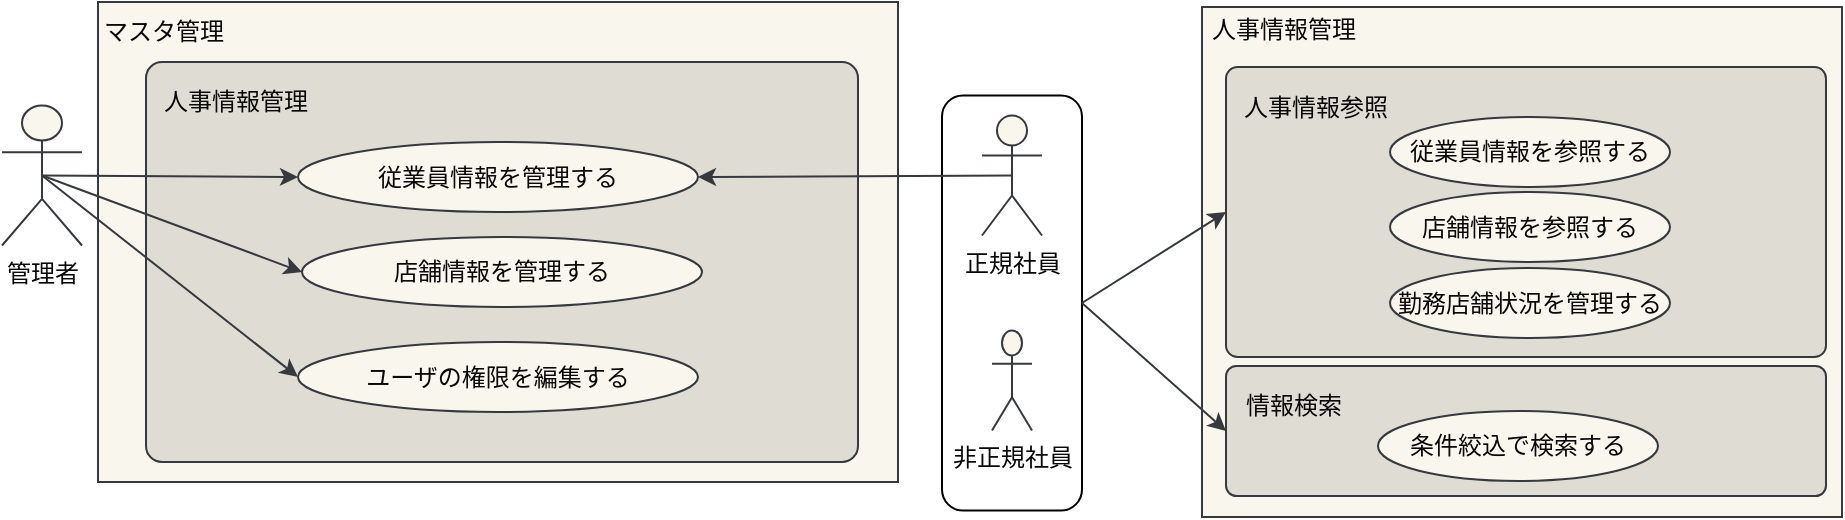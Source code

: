 <mxfile version="15.5.9" type="embed" pages="3">
    <diagram id="CvgPCsXY9eOnfGZYOeE3" name="人事管理_ユースケース図">
        <mxGraphModel dx="821" dy="567" grid="1" gridSize="10" guides="1" tooltips="1" connect="1" arrows="1" fold="1" page="1" pageScale="1" pageWidth="827" pageHeight="1169" math="0" shadow="0">
            <root>
                <mxCell id="RNgX-jbUkB-9QtbaT86_-0"/>
                <mxCell id="RNgX-jbUkB-9QtbaT86_-1" parent="RNgX-jbUkB-9QtbaT86_-0"/>
                <mxCell id="a52AzNElscUmO8eeWN40-0" value="" style="rounded=1;whiteSpace=wrap;html=1;" parent="RNgX-jbUkB-9QtbaT86_-1" vertex="1">
                    <mxGeometry x="690" y="366.75" width="70" height="207.5" as="geometry"/>
                </mxCell>
                <mxCell id="bhvNu0Lqs81DkffSNlAM-0" value="" style="rounded=0;whiteSpace=wrap;html=1;strokeColor=#36393d;fillColor=#f9f7ed;fontColor=#080808;" parent="RNgX-jbUkB-9QtbaT86_-1" vertex="1">
                    <mxGeometry x="268" y="320" width="400" height="240" as="geometry"/>
                </mxCell>
                <mxCell id="bhvNu0Lqs81DkffSNlAM-1" value="正規社員" style="shape=umlActor;verticalLabelPosition=bottom;verticalAlign=top;html=1;outlineConnect=0;strokeColor=#36393d;fillColor=#f9f7ed;fontColor=#080808;" parent="RNgX-jbUkB-9QtbaT86_-1" vertex="1">
                    <mxGeometry x="710" y="376.75" width="30" height="60" as="geometry"/>
                </mxCell>
                <mxCell id="bhvNu0Lqs81DkffSNlAM-2" value="" style="rounded=0;whiteSpace=wrap;html=1;strokeColor=#36393d;fillColor=#f9f7ed;fontColor=#080808;" parent="RNgX-jbUkB-9QtbaT86_-1" vertex="1">
                    <mxGeometry x="820" y="322.5" width="320" height="255" as="geometry"/>
                </mxCell>
                <mxCell id="bhvNu0Lqs81DkffSNlAM-3" value="" style="rounded=1;whiteSpace=wrap;html=1;arcSize=4;strokeColor=#36393d;fillColor=#DEDCD3;fontColor=#080808;" parent="RNgX-jbUkB-9QtbaT86_-1" vertex="1">
                    <mxGeometry x="832" y="352.5" width="300" height="145" as="geometry"/>
                </mxCell>
                <mxCell id="bhvNu0Lqs81DkffSNlAM-4" value="管理者" style="shape=umlActor;verticalLabelPosition=bottom;verticalAlign=top;html=1;outlineConnect=0;strokeColor=#36393d;fillColor=#f9f7ed;fontColor=#080808;" parent="RNgX-jbUkB-9QtbaT86_-1" vertex="1">
                    <mxGeometry x="220" y="371.75" width="40" height="70" as="geometry"/>
                </mxCell>
                <mxCell id="bhvNu0Lqs81DkffSNlAM-5" value="従業員情報を参照する" style="ellipse;whiteSpace=wrap;html=1;strokeColor=#36393d;fillColor=#f9f7ed;fontColor=#080808;" parent="RNgX-jbUkB-9QtbaT86_-1" vertex="1">
                    <mxGeometry x="914" y="377.5" width="140" height="35" as="geometry"/>
                </mxCell>
                <mxCell id="bhvNu0Lqs81DkffSNlAM-6" value="非正規社員" style="shape=umlActor;verticalLabelPosition=bottom;verticalAlign=top;html=1;outlineConnect=0;strokeColor=#36393d;fillColor=#f9f7ed;fontColor=#080808;" parent="RNgX-jbUkB-9QtbaT86_-1" vertex="1">
                    <mxGeometry x="715" y="484.25" width="20" height="50" as="geometry"/>
                </mxCell>
                <mxCell id="bhvNu0Lqs81DkffSNlAM-7" value="店舗情報を参照する" style="ellipse;whiteSpace=wrap;html=1;strokeColor=#36393d;fillColor=#f9f7ed;fontColor=#080808;" parent="RNgX-jbUkB-9QtbaT86_-1" vertex="1">
                    <mxGeometry x="914" y="415" width="140" height="35" as="geometry"/>
                </mxCell>
                <mxCell id="bhvNu0Lqs81DkffSNlAM-8" value="" style="rounded=1;whiteSpace=wrap;html=1;arcSize=4;strokeColor=#36393d;fillColor=#DEDCD3;fontColor=#080808;" parent="RNgX-jbUkB-9QtbaT86_-1" vertex="1">
                    <mxGeometry x="292" y="350" width="356" height="200" as="geometry"/>
                </mxCell>
                <mxCell id="bhvNu0Lqs81DkffSNlAM-9" value="人事情報管理" style="text;html=1;strokeColor=none;fillColor=none;align=center;verticalAlign=middle;whiteSpace=wrap;rounded=0;fontColor=#080808;" parent="RNgX-jbUkB-9QtbaT86_-1" vertex="1">
                    <mxGeometry x="821" y="323.5" width="80" height="20" as="geometry"/>
                </mxCell>
                <mxCell id="bhvNu0Lqs81DkffSNlAM-10" value="マスタ管理" style="text;html=1;strokeColor=none;fillColor=none;align=center;verticalAlign=middle;whiteSpace=wrap;rounded=0;fontColor=#080808;" parent="RNgX-jbUkB-9QtbaT86_-1" vertex="1">
                    <mxGeometry x="268" y="320" width="66" height="30" as="geometry"/>
                </mxCell>
                <mxCell id="bhvNu0Lqs81DkffSNlAM-11" value="人事情報参照" style="text;html=1;strokeColor=none;fillColor=none;align=center;verticalAlign=middle;whiteSpace=wrap;rounded=0;fontColor=#080808;" parent="RNgX-jbUkB-9QtbaT86_-1" vertex="1">
                    <mxGeometry x="840" y="362.5" width="74" height="20" as="geometry"/>
                </mxCell>
                <mxCell id="bhvNu0Lqs81DkffSNlAM-12" value="従業員情報を管理する" style="ellipse;whiteSpace=wrap;html=1;strokeColor=#36393d;fillColor=#f9f7ed;fontColor=#080808;" parent="RNgX-jbUkB-9QtbaT86_-1" vertex="1">
                    <mxGeometry x="368" y="390" width="200" height="35" as="geometry"/>
                </mxCell>
                <mxCell id="bhvNu0Lqs81DkffSNlAM-13" value="店舗情報を管理する" style="ellipse;whiteSpace=wrap;html=1;strokeColor=#36393d;fillColor=#f9f7ed;fontColor=#080808;" parent="RNgX-jbUkB-9QtbaT86_-1" vertex="1">
                    <mxGeometry x="370" y="437.5" width="200" height="35" as="geometry"/>
                </mxCell>
                <mxCell id="bhvNu0Lqs81DkffSNlAM-14" value="ユーザの権限を編集する" style="ellipse;whiteSpace=wrap;html=1;strokeColor=#36393d;fillColor=#f9f7ed;fontColor=#080808;" parent="RNgX-jbUkB-9QtbaT86_-1" vertex="1">
                    <mxGeometry x="368" y="490" width="200" height="35" as="geometry"/>
                </mxCell>
                <mxCell id="bhvNu0Lqs81DkffSNlAM-16" value="" style="endArrow=classic;html=1;rounded=0;exitX=1;exitY=0.5;exitDx=0;exitDy=0;entryX=0;entryY=0.5;entryDx=0;entryDy=0;strokeColor=#36393d;fillColor=#f9f7ed;fontColor=#080808;" parent="RNgX-jbUkB-9QtbaT86_-1" source="a52AzNElscUmO8eeWN40-0" target="bhvNu0Lqs81DkffSNlAM-3" edge="1">
                    <mxGeometry width="50" height="50" relative="1" as="geometry">
                        <mxPoint x="1040" y="470" as="sourcePoint"/>
                        <mxPoint x="1090" y="420" as="targetPoint"/>
                    </mxGeometry>
                </mxCell>
                <mxCell id="bhvNu0Lqs81DkffSNlAM-19" value="勤務店舗状況を管理する" style="ellipse;whiteSpace=wrap;html=1;strokeColor=#36393d;fillColor=#f9f7ed;fontColor=#080808;" parent="RNgX-jbUkB-9QtbaT86_-1" vertex="1">
                    <mxGeometry x="914" y="453" width="140" height="35" as="geometry"/>
                </mxCell>
                <mxCell id="bhvNu0Lqs81DkffSNlAM-20" value="" style="endArrow=classic;html=1;rounded=0;exitX=0.5;exitY=0.5;exitDx=0;exitDy=0;exitPerimeter=0;entryX=0;entryY=0.5;entryDx=0;entryDy=0;strokeColor=#36393d;fillColor=#f9f7ed;fontColor=#080808;" parent="RNgX-jbUkB-9QtbaT86_-1" source="bhvNu0Lqs81DkffSNlAM-4" target="bhvNu0Lqs81DkffSNlAM-12" edge="1">
                    <mxGeometry width="50" height="50" relative="1" as="geometry">
                        <mxPoint x="340" y="660" as="sourcePoint"/>
                        <mxPoint x="390" y="610" as="targetPoint"/>
                    </mxGeometry>
                </mxCell>
                <mxCell id="bhvNu0Lqs81DkffSNlAM-21" value="" style="endArrow=classic;html=1;rounded=0;exitX=0.5;exitY=0.5;exitDx=0;exitDy=0;exitPerimeter=0;entryX=0;entryY=0.5;entryDx=0;entryDy=0;strokeColor=#36393d;fillColor=#f9f7ed;fontColor=#080808;" parent="RNgX-jbUkB-9QtbaT86_-1" source="bhvNu0Lqs81DkffSNlAM-4" target="bhvNu0Lqs81DkffSNlAM-13" edge="1">
                    <mxGeometry width="50" height="50" relative="1" as="geometry">
                        <mxPoint x="100" y="540" as="sourcePoint"/>
                        <mxPoint x="150" y="490" as="targetPoint"/>
                    </mxGeometry>
                </mxCell>
                <mxCell id="bhvNu0Lqs81DkffSNlAM-22" value="" style="endArrow=classic;html=1;rounded=0;exitX=0.5;exitY=0.5;exitDx=0;exitDy=0;exitPerimeter=0;entryX=0;entryY=0.5;entryDx=0;entryDy=0;strokeColor=#36393d;fillColor=#f9f7ed;fontColor=#080808;" parent="RNgX-jbUkB-9QtbaT86_-1" source="bhvNu0Lqs81DkffSNlAM-4" target="bhvNu0Lqs81DkffSNlAM-14" edge="1">
                    <mxGeometry width="50" height="50" relative="1" as="geometry">
                        <mxPoint x="340" y="660" as="sourcePoint"/>
                        <mxPoint x="390" y="610" as="targetPoint"/>
                    </mxGeometry>
                </mxCell>
                <mxCell id="bhvNu0Lqs81DkffSNlAM-23" value="" style="rounded=1;whiteSpace=wrap;html=1;arcSize=8;strokeColor=#36393d;fillColor=#DEDCD3;fontColor=#080808;" parent="RNgX-jbUkB-9QtbaT86_-1" vertex="1">
                    <mxGeometry x="832" y="502" width="300" height="65" as="geometry"/>
                </mxCell>
                <mxCell id="bhvNu0Lqs81DkffSNlAM-24" value="情報検索" style="text;html=1;strokeColor=none;fillColor=none;align=center;verticalAlign=middle;whiteSpace=wrap;rounded=0;fontColor=#080808;" parent="RNgX-jbUkB-9QtbaT86_-1" vertex="1">
                    <mxGeometry x="838" y="512" width="56" height="20" as="geometry"/>
                </mxCell>
                <mxCell id="bhvNu0Lqs81DkffSNlAM-25" value="条件絞込で検索する" style="ellipse;whiteSpace=wrap;html=1;strokeColor=#36393d;fillColor=#f9f7ed;fontColor=#080808;" parent="RNgX-jbUkB-9QtbaT86_-1" vertex="1">
                    <mxGeometry x="908" y="524.5" width="140" height="35" as="geometry"/>
                </mxCell>
                <mxCell id="bhvNu0Lqs81DkffSNlAM-28" value="" style="endArrow=classic;html=1;rounded=0;entryX=0;entryY=0.5;entryDx=0;entryDy=0;strokeColor=#36393d;fillColor=#f9f7ed;fontColor=#080808;exitX=1;exitY=0.5;exitDx=0;exitDy=0;" parent="RNgX-jbUkB-9QtbaT86_-1" source="a52AzNElscUmO8eeWN40-0" target="bhvNu0Lqs81DkffSNlAM-23" edge="1">
                    <mxGeometry width="50" height="50" relative="1" as="geometry">
                        <mxPoint x="890" y="530" as="sourcePoint"/>
                        <mxPoint x="1090" y="410" as="targetPoint"/>
                    </mxGeometry>
                </mxCell>
                <mxCell id="bhvNu0Lqs81DkffSNlAM-29" value="" style="endArrow=classic;html=1;rounded=0;exitX=0.5;exitY=0.5;exitDx=0;exitDy=0;exitPerimeter=0;entryX=1;entryY=0.5;entryDx=0;entryDy=0;strokeColor=#36393d;fillColor=#f9f7ed;fontColor=#080808;" parent="RNgX-jbUkB-9QtbaT86_-1" source="bhvNu0Lqs81DkffSNlAM-1" target="bhvNu0Lqs81DkffSNlAM-12" edge="1">
                    <mxGeometry width="50" height="50" relative="1" as="geometry">
                        <mxPoint x="340" y="650" as="sourcePoint"/>
                        <mxPoint x="370" y="440" as="targetPoint"/>
                    </mxGeometry>
                </mxCell>
                <mxCell id="bhvNu0Lqs81DkffSNlAM-31" value="人事情報管理" style="text;html=1;strokeColor=none;fillColor=none;align=center;verticalAlign=middle;whiteSpace=wrap;rounded=0;fontColor=#080808;" parent="RNgX-jbUkB-9QtbaT86_-1" vertex="1">
                    <mxGeometry x="297" y="360" width="80" height="20" as="geometry"/>
                </mxCell>
            </root>
        </mxGraphModel>
    </diagram>
    <diagram id="1RIJjTR2KE_wcN-HXxek" name="在庫管理_ユースケース図">
        <mxGraphModel dx="1173" dy="810" grid="1" gridSize="10" guides="1" tooltips="1" connect="1" arrows="1" fold="1" page="1" pageScale="1" pageWidth="827" pageHeight="1169" math="0" shadow="0">
            <root>
                <mxCell id="0"/>
                <mxCell id="mOK6NjzvD6mZe8noQFNt-67" value="Untitled Layer" style="" parent="0"/>
                <mxCell id="mOK6NjzvD6mZe8noQFNt-68" value="" style="rounded=0;whiteSpace=wrap;html=1;strokeColor=#36393d;fillColor=#f9f7ed;fontColor=#080808;" parent="mOK6NjzvD6mZe8noQFNt-67" vertex="1">
                    <mxGeometry x="901" y="150" width="400" height="410" as="geometry"/>
                </mxCell>
                <mxCell id="mOK6NjzvD6mZe8noQFNt-69" value="" style="rounded=1;whiteSpace=wrap;html=1;arcSize=4;strokeColor=#36393d;fillColor=#DEDCD3;fontColor=#080808;" parent="mOK6NjzvD6mZe8noQFNt-67" vertex="1">
                    <mxGeometry x="922" y="179" width="356" height="87" as="geometry"/>
                </mxCell>
                <mxCell id="mOK6NjzvD6mZe8noQFNt-71" value="" style="rounded=1;whiteSpace=wrap;html=1;arcSize=4;strokeColor=#36393d;fillColor=#DEDCD3;fontColor=#080808;" parent="mOK6NjzvD6mZe8noQFNt-67" vertex="1">
                    <mxGeometry x="922" y="269" width="356" height="81" as="geometry"/>
                </mxCell>
                <mxCell id="mOK6NjzvD6mZe8noQFNt-72" value="検索機能" style="text;html=1;strokeColor=none;fillColor=none;align=center;verticalAlign=middle;whiteSpace=wrap;rounded=0;fontColor=#080808;" parent="mOK6NjzvD6mZe8noQFNt-67" vertex="1">
                    <mxGeometry x="917" y="269" width="360" height="20" as="geometry"/>
                </mxCell>
                <mxCell id="mOK6NjzvD6mZe8noQFNt-73" value="" style="rounded=1;whiteSpace=wrap;html=1;arcSize=8;strokeColor=#36393d;fillColor=#DEDCD3;fontColor=#080808;" parent="mOK6NjzvD6mZe8noQFNt-67" vertex="1">
                    <mxGeometry x="923" y="356" width="356" height="55" as="geometry"/>
                </mxCell>
                <mxCell id="mOK6NjzvD6mZe8noQFNt-75" value="" style="rounded=1;whiteSpace=wrap;html=1;arcSize=4;strokeColor=#36393d;fillColor=#DEDCD3;fontColor=#080808;" parent="mOK6NjzvD6mZe8noQFNt-67" vertex="1">
                    <mxGeometry x="923" y="414" width="356" height="50" as="geometry"/>
                </mxCell>
                <mxCell id="mOK6NjzvD6mZe8noQFNt-77" value="" style="rounded=1;whiteSpace=wrap;html=1;arcSize=4;strokeColor=#36393d;fillColor=#DEDCD3;fontColor=#080808;" parent="mOK6NjzvD6mZe8noQFNt-67" vertex="1">
                    <mxGeometry x="924" y="467" width="356" height="80" as="geometry"/>
                </mxCell>
                <mxCell id="1" style="" parent="0"/>
                <mxCell id="VGDOHHYCb-uCLaKSD1Ca-94" value="" style="rounded=1;whiteSpace=wrap;html=1;" parent="1" vertex="1">
                    <mxGeometry x="800" y="340" width="60" height="210" as="geometry"/>
                </mxCell>
                <mxCell id="2" value="" style="rounded=0;whiteSpace=wrap;html=1;strokeColor=#36393d;fillColor=#f9f7ed;fontColor=#080808;" parent="1" vertex="1">
                    <mxGeometry x="378" y="270" width="400" height="291" as="geometry"/>
                </mxCell>
                <mxCell id="6" value="管理者" style="shape=umlActor;verticalLabelPosition=bottom;verticalAlign=top;html=1;outlineConnect=0;strokeColor=#36393d;fillColor=#f9f7ed;fontColor=#080808;" parent="1" vertex="1">
                    <mxGeometry x="280" y="373.5" width="40" height="70" as="geometry"/>
                </mxCell>
                <mxCell id="7" value="移動指示を入力する" style="ellipse;whiteSpace=wrap;html=1;strokeColor=#36393d;fillColor=#f9f7ed;fontColor=#080808;" parent="1" vertex="1">
                    <mxGeometry x="927" y="199" width="170" height="27" as="geometry"/>
                </mxCell>
                <mxCell id="9" value="" style="rounded=1;whiteSpace=wrap;html=1;arcSize=4;strokeColor=#36393d;fillColor=#DEDCD3;fontColor=#080808;" parent="1" vertex="1">
                    <mxGeometry x="400" y="300" width="356" height="251" as="geometry"/>
                </mxCell>
                <mxCell id="10" value="在庫管理" style="text;html=1;strokeColor=none;fillColor=none;align=center;verticalAlign=middle;whiteSpace=wrap;rounded=0;fontColor=#080808;" parent="1" vertex="1">
                    <mxGeometry x="900" y="156" width="80" height="20" as="geometry"/>
                </mxCell>
                <mxCell id="11" value="マスタ管理" style="text;html=1;strokeColor=none;fillColor=none;align=center;verticalAlign=middle;whiteSpace=wrap;rounded=0;fontColor=#080808;" parent="1" vertex="1">
                    <mxGeometry x="380" y="270" width="80" height="30" as="geometry"/>
                </mxCell>
                <mxCell id="12" value="在庫管理" style="text;html=1;strokeColor=none;fillColor=none;align=center;verticalAlign=middle;whiteSpace=wrap;rounded=0;fontColor=#080808;" parent="1" vertex="1">
                    <mxGeometry x="916" y="179" width="360" height="20" as="geometry"/>
                </mxCell>
                <mxCell id="14" value="商品情報を管理する" style="ellipse;whiteSpace=wrap;html=1;strokeColor=#36393d;fillColor=#f9f7ed;fontColor=#080808;" parent="1" vertex="1">
                    <mxGeometry x="478" y="330" width="200" height="35" as="geometry"/>
                </mxCell>
                <mxCell id="21" value="" style="endArrow=classic;html=1;rounded=0;exitX=0.5;exitY=0.5;exitDx=0;exitDy=0;exitPerimeter=0;entryX=0;entryY=0.5;entryDx=0;entryDy=0;strokeColor=#36393d;fillColor=#f9f7ed;fontColor=#080808;" parent="1" source="6" target="14" edge="1">
                    <mxGeometry width="50" height="50" relative="1" as="geometry">
                        <mxPoint x="210" y="541" as="sourcePoint"/>
                        <mxPoint x="260" y="491" as="targetPoint"/>
                    </mxGeometry>
                </mxCell>
                <mxCell id="28" value="" style="endArrow=classic;html=1;rounded=0;strokeColor=#36393d;fillColor=#f9f7ed;fontColor=#080808;entryX=1;entryY=0.5;entryDx=0;entryDy=0;exitX=0.5;exitY=0.5;exitDx=0;exitDy=0;exitPerimeter=0;" parent="1" source="VGDOHHYCb-uCLaKSD1Ca-96" target="32" edge="1">
                    <mxGeometry width="50" height="50" relative="1" as="geometry">
                        <mxPoint x="800" y="434.5" as="sourcePoint"/>
                        <mxPoint x="380" y="437" as="targetPoint"/>
                    </mxGeometry>
                </mxCell>
                <mxCell id="30" value="在庫管理" style="text;html=1;strokeColor=none;fillColor=none;align=center;verticalAlign=middle;whiteSpace=wrap;rounded=0;fontColor=#080808;" parent="1" vertex="1">
                    <mxGeometry x="402" y="310" width="348" height="20" as="geometry"/>
                </mxCell>
                <mxCell id="31" value="倉庫情報を管理する" style="ellipse;whiteSpace=wrap;html=1;strokeColor=#36393d;fillColor=#f9f7ed;fontColor=#080808;" parent="1" vertex="1">
                    <mxGeometry x="478" y="381" width="200" height="35" as="geometry"/>
                </mxCell>
                <mxCell id="32" value="ベンチマークマスタを管理する" style="ellipse;whiteSpace=wrap;html=1;strokeColor=#36393d;fillColor=#f9f7ed;fontColor=#080808;" parent="1" vertex="1">
                    <mxGeometry x="484" y="421" width="200" height="35" as="geometry"/>
                </mxCell>
                <mxCell id="33" value="売上情報を管理する" style="ellipse;whiteSpace=wrap;html=1;strokeColor=#36393d;fillColor=#f9f7ed;fontColor=#080808;" parent="1" vertex="1">
                    <mxGeometry x="481" y="461" width="200" height="35" as="geometry"/>
                </mxCell>
                <mxCell id="34" value="販売履歴を管理する" style="ellipse;whiteSpace=wrap;html=1;strokeColor=#36393d;fillColor=#f9f7ed;fontColor=#080808;" parent="1" vertex="1">
                    <mxGeometry x="481" y="501" width="200" height="35" as="geometry"/>
                </mxCell>
                <mxCell id="35" value="倉庫別在庫を管理する" style="ellipse;whiteSpace=wrap;html=1;strokeColor=#36393d;fillColor=#f9f7ed;fontColor=#080808;" parent="1" vertex="1">
                    <mxGeometry x="1101" y="199" width="170" height="27" as="geometry"/>
                </mxCell>
                <mxCell id="36" value="商品情報を管理する" style="ellipse;whiteSpace=wrap;html=1;strokeColor=#36393d;fillColor=#f9f7ed;fontColor=#080808;" parent="1" vertex="1">
                    <mxGeometry x="927" y="230" width="170" height="27" as="geometry"/>
                </mxCell>
                <mxCell id="37" value="セット商品を管理する" style="ellipse;whiteSpace=wrap;html=1;strokeColor=#36393d;fillColor=#f9f7ed;fontColor=#080808;" parent="1" vertex="1">
                    <mxGeometry x="1101" y="230" width="170" height="27" as="geometry"/>
                </mxCell>
                <mxCell id="40" value="商品情報を検索する" style="ellipse;whiteSpace=wrap;html=1;strokeColor=#36393d;fillColor=#f9f7ed;fontColor=#080808;" parent="1" vertex="1">
                    <mxGeometry x="927" y="286" width="170" height="27" as="geometry"/>
                </mxCell>
                <mxCell id="42" value="ボトルネック情報を検索する" style="ellipse;whiteSpace=wrap;html=1;strokeColor=#36393d;fillColor=#f9f7ed;fontColor=#080808;" parent="1" vertex="1">
                    <mxGeometry x="1100" y="286" width="170" height="27" as="geometry"/>
                </mxCell>
                <mxCell id="43" value="スペック情報を検索する" style="ellipse;whiteSpace=wrap;html=1;strokeColor=#36393d;fillColor=#f9f7ed;fontColor=#080808;" parent="1" vertex="1">
                    <mxGeometry x="927" y="318" width="170" height="27" as="geometry"/>
                </mxCell>
                <mxCell id="45" value="取置予約管理" style="text;html=1;strokeColor=none;fillColor=none;align=center;verticalAlign=middle;whiteSpace=wrap;rounded=0;fontColor=#080808;" parent="1" vertex="1">
                    <mxGeometry x="919" y="354" width="360" height="20" as="geometry"/>
                </mxCell>
                <mxCell id="46" value="取置予約を管理する" style="ellipse;whiteSpace=wrap;html=1;strokeColor=#36393d;fillColor=#f9f7ed;fontColor=#080808;" parent="1" vertex="1">
                    <mxGeometry x="929" y="373" width="170" height="27" as="geometry"/>
                </mxCell>
                <mxCell id="49" value="粗利計算をする" style="ellipse;whiteSpace=wrap;html=1;strokeColor=#36393d;fillColor=#f9f7ed;fontColor=#080808;" parent="1" vertex="1">
                    <mxGeometry x="1103" y="431" width="170" height="27" as="geometry"/>
                </mxCell>
                <mxCell id="52" value="見積" style="text;html=1;strokeColor=none;fillColor=none;align=center;verticalAlign=middle;whiteSpace=wrap;rounded=0;fontColor=#080808;" parent="1" vertex="1">
                    <mxGeometry x="920" y="414" width="360" height="20" as="geometry"/>
                </mxCell>
                <mxCell id="53" value="販売価格の見積をする" style="ellipse;whiteSpace=wrap;html=1;strokeColor=#36393d;fillColor=#f9f7ed;fontColor=#080808;" parent="1" vertex="1">
                    <mxGeometry x="929" y="431" width="170" height="27" as="geometry"/>
                </mxCell>
                <mxCell id="58" value="売上情報を参照する" style="ellipse;whiteSpace=wrap;html=1;strokeColor=#36393d;fillColor=#f9f7ed;fontColor=#080808;" parent="1" vertex="1">
                    <mxGeometry x="1105" y="484" width="170" height="27" as="geometry"/>
                </mxCell>
                <mxCell id="59" value="売上" style="text;html=1;strokeColor=none;fillColor=none;align=center;verticalAlign=middle;whiteSpace=wrap;rounded=0;fontColor=#080808;" parent="1" vertex="1">
                    <mxGeometry x="921" y="467" width="360" height="20" as="geometry"/>
                </mxCell>
                <mxCell id="60" value="売上情報を登録する" style="ellipse;whiteSpace=wrap;html=1;strokeColor=#36393d;fillColor=#f9f7ed;fontColor=#080808;" parent="1" vertex="1">
                    <mxGeometry x="930" y="485" width="170" height="26" as="geometry"/>
                </mxCell>
                <mxCell id="63" value="販売履歴を検索する" style="ellipse;whiteSpace=wrap;html=1;strokeColor=#36393d;fillColor=#f9f7ed;fontColor=#080808;" parent="1" vertex="1">
                    <mxGeometry x="929.5" y="514" width="170" height="27" as="geometry"/>
                </mxCell>
                <mxCell id="64" value="" style="endArrow=classic;html=1;rounded=0;exitX=0.5;exitY=0.5;exitDx=0;exitDy=0;exitPerimeter=0;entryX=0;entryY=0.5;entryDx=0;entryDy=0;" parent="1" source="6" target="31" edge="1">
                    <mxGeometry width="50" height="50" relative="1" as="geometry">
                        <mxPoint x="320" y="501" as="sourcePoint"/>
                        <mxPoint x="370" y="451" as="targetPoint"/>
                    </mxGeometry>
                </mxCell>
                <mxCell id="65" value="" style="endArrow=classic;html=1;rounded=0;exitX=0.5;exitY=0.5;exitDx=0;exitDy=0;exitPerimeter=0;entryX=0;entryY=0.5;entryDx=0;entryDy=0;" parent="1" source="6" target="32" edge="1">
                    <mxGeometry width="50" height="50" relative="1" as="geometry">
                        <mxPoint x="310" y="418.5" as="sourcePoint"/>
                        <mxPoint x="488.0" y="408.5" as="targetPoint"/>
                    </mxGeometry>
                </mxCell>
                <mxCell id="66" value="" style="endArrow=classic;html=1;rounded=0;exitX=0.5;exitY=0.5;exitDx=0;exitDy=0;exitPerimeter=0;entryX=0;entryY=0.5;entryDx=0;entryDy=0;" parent="1" source="6" target="33" edge="1">
                    <mxGeometry width="50" height="50" relative="1" as="geometry">
                        <mxPoint x="320" y="428.5" as="sourcePoint"/>
                        <mxPoint x="498.0" y="418.5" as="targetPoint"/>
                    </mxGeometry>
                </mxCell>
                <mxCell id="67" value="" style="endArrow=classic;html=1;rounded=0;exitX=0.5;exitY=0.5;exitDx=0;exitDy=0;exitPerimeter=0;entryX=0;entryY=0.5;entryDx=0;entryDy=0;" parent="1" source="6" target="34" edge="1">
                    <mxGeometry width="50" height="50" relative="1" as="geometry">
                        <mxPoint x="330" y="438.5" as="sourcePoint"/>
                        <mxPoint x="508.0" y="428.5" as="targetPoint"/>
                    </mxGeometry>
                </mxCell>
                <mxCell id="VGDOHHYCb-uCLaKSD1Ca-91" value="" style="endArrow=classic;html=1;rounded=0;exitX=1;exitY=0.25;exitDx=0;exitDy=0;strokeColor=#36393d;fillColor=#f9f7ed;fontColor=#080808;entryX=0;entryY=0.5;entryDx=0;entryDy=0;" parent="1" source="VGDOHHYCb-uCLaKSD1Ca-94" target="mOK6NjzvD6mZe8noQFNt-69" edge="1">
                    <mxGeometry width="50" height="50" relative="1" as="geometry">
                        <mxPoint x="950" y="281.25" as="sourcePoint"/>
                        <mxPoint x="1070" y="77" as="targetPoint"/>
                    </mxGeometry>
                </mxCell>
                <mxCell id="VGDOHHYCb-uCLaKSD1Ca-96" value="正規社員" style="shape=umlActor;verticalLabelPosition=bottom;verticalAlign=top;html=1;outlineConnect=0;strokeColor=#36393d;fillColor=#f9f7ed;fontColor=#080808;" parent="1" vertex="1">
                    <mxGeometry x="810" y="350" width="40" height="70" as="geometry"/>
                </mxCell>
                <mxCell id="nKxn7mJy5K4W1X4Z80WW-80" value="非正規社員" style="shape=umlActor;verticalLabelPosition=bottom;verticalAlign=top;html=1;outlineConnect=0;strokeColor=#36393d;fillColor=#f9f7ed;fontColor=#080808;" parent="1" vertex="1">
                    <mxGeometry x="810" y="450" width="40" height="70" as="geometry"/>
                </mxCell>
                <mxCell id="nKxn7mJy5K4W1X4Z80WW-82" value="" style="endArrow=classic;html=1;rounded=0;exitX=1;exitY=0.25;exitDx=0;exitDy=0;entryX=0;entryY=0.5;entryDx=0;entryDy=0;strokeColor=#36393d;fillColor=#f9f7ed;fontColor=#080808;startArrow=none;" parent="1" source="VGDOHHYCb-uCLaKSD1Ca-94" target="mOK6NjzvD6mZe8noQFNt-71" edge="1">
                    <mxGeometry width="50" height="50" relative="1" as="geometry">
                        <mxPoint x="960" y="294.5" as="sourcePoint"/>
                        <mxPoint x="1070" y="276" as="targetPoint"/>
                    </mxGeometry>
                </mxCell>
                <mxCell id="nKxn7mJy5K4W1X4Z80WW-83" value="" style="endArrow=classic;html=1;rounded=0;exitX=1;exitY=0.25;exitDx=0;exitDy=0;entryX=0;entryY=0.5;entryDx=0;entryDy=0;strokeColor=#36393d;fillColor=#f9f7ed;fontColor=#080808;startArrow=none;" parent="1" source="VGDOHHYCb-uCLaKSD1Ca-94" target="mOK6NjzvD6mZe8noQFNt-73" edge="1">
                    <mxGeometry width="50" height="50" relative="1" as="geometry">
                        <mxPoint x="960" y="294.5" as="sourcePoint"/>
                        <mxPoint x="1070" y="380.5" as="targetPoint"/>
                    </mxGeometry>
                </mxCell>
                <mxCell id="nKxn7mJy5K4W1X4Z80WW-85" value="" style="endArrow=classic;html=1;rounded=0;exitX=1;exitY=0.25;exitDx=0;exitDy=0;entryX=0;entryY=0.5;entryDx=0;entryDy=0;strokeColor=#36393d;fillColor=#f9f7ed;fontColor=#080808;startArrow=none;" parent="1" source="VGDOHHYCb-uCLaKSD1Ca-94" target="mOK6NjzvD6mZe8noQFNt-75" edge="1">
                    <mxGeometry width="50" height="50" relative="1" as="geometry">
                        <mxPoint x="960" y="294.5" as="sourcePoint"/>
                        <mxPoint x="1070" y="510" as="targetPoint"/>
                    </mxGeometry>
                </mxCell>
                <mxCell id="nKxn7mJy5K4W1X4Z80WW-88" value="" style="endArrow=classic;html=1;rounded=0;entryX=0;entryY=0.5;entryDx=0;entryDy=0;strokeColor=#36393d;fillColor=#f9f7ed;fontColor=#080808;startArrow=none;exitX=1;exitY=0.25;exitDx=0;exitDy=0;" parent="1" source="VGDOHHYCb-uCLaKSD1Ca-94" target="mOK6NjzvD6mZe8noQFNt-77" edge="1">
                    <mxGeometry width="50" height="50" relative="1" as="geometry">
                        <mxPoint x="950" y="290" as="sourcePoint"/>
                        <mxPoint x="1070" y="720.5" as="targetPoint"/>
                    </mxGeometry>
                </mxCell>
            </root>
        </mxGraphModel>
    </diagram>
    <diagram id="t57BOz2_AoMPRST4uH8D" name="その他_ユースケース図">
        &#xa;
        <mxGraphModel dx="809" dy="339" grid="1" gridSize="10" guides="1" tooltips="1" connect="1" arrows="1" fold="1" page="1" pageScale="1" pageWidth="827" pageHeight="1169" math="0" shadow="0">
            &#xa;
            <root>
                &#xa;
                <mxCell id="TdQh5nYLvs6xpVCR4rOV-0"/>
                &#xa;
                <mxCell id="TdQh5nYLvs6xpVCR4rOV-1" parent="TdQh5nYLvs6xpVCR4rOV-0"/>
                &#xa;
                <mxCell id="0WsyRj6sKyPAaoaiVb-Q-0" value="" style="rounded=0;whiteSpace=wrap;html=1;strokeColor=#36393d;fillColor=#f9f7ed;fontColor=#080808;" parent="TdQh5nYLvs6xpVCR4rOV-1" vertex="1">
                    &#xa;
                    <mxGeometry x="118" y="191" width="400" height="319" as="geometry"/>
                    &#xa;
                </mxCell>
                &#xa;
                <mxCell id="0WsyRj6sKyPAaoaiVb-Q-19" value="" style="rounded=1;whiteSpace=wrap;html=1;arcSize=4;strokeColor=#36393d;fillColor=#DEDCD3;fontColor=#080808;" parent="TdQh5nYLvs6xpVCR4rOV-1" vertex="1">
                    &#xa;
                    <mxGeometry x="138" y="316.5" width="356" height="173.5" as="geometry"/>
                    &#xa;
                </mxCell>
                &#xa;
                <mxCell id="0WsyRj6sKyPAaoaiVb-Q-1" value="管理者" style="shape=umlActor;verticalLabelPosition=bottom;verticalAlign=top;html=1;outlineConnect=0;strokeColor=#36393d;fillColor=#f9f7ed;fontColor=#080808;" parent="TdQh5nYLvs6xpVCR4rOV-1" vertex="1">
                    &#xa;
                    <mxGeometry x="20" y="373.5" width="40" height="70" as="geometry"/>
                    &#xa;
                </mxCell>
                &#xa;
                <mxCell id="0WsyRj6sKyPAaoaiVb-Q-2" value="" style="rounded=1;whiteSpace=wrap;html=1;arcSize=4;strokeColor=#36393d;fillColor=#DEDCD3;fontColor=#080808;" parent="TdQh5nYLvs6xpVCR4rOV-1" vertex="1">
                    &#xa;
                    <mxGeometry x="140" y="221" width="356" height="79" as="geometry"/>
                    &#xa;
                </mxCell>
                &#xa;
                <mxCell id="0WsyRj6sKyPAaoaiVb-Q-3" value="その他" style="text;html=1;strokeColor=none;fillColor=none;align=center;verticalAlign=middle;whiteSpace=wrap;rounded=0;fontColor=#080808;" parent="TdQh5nYLvs6xpVCR4rOV-1" vertex="1">
                    &#xa;
                    <mxGeometry x="120" y="191" width="80" height="30" as="geometry"/>
                    &#xa;
                </mxCell>
                &#xa;
                <mxCell id="0WsyRj6sKyPAaoaiVb-Q-4" value="ログインする" style="ellipse;whiteSpace=wrap;html=1;strokeColor=#36393d;fillColor=#f9f7ed;fontColor=#080808;" parent="TdQh5nYLvs6xpVCR4rOV-1" vertex="1">
                    &#xa;
                    <mxGeometry x="211.5" y="251" width="219" height="35" as="geometry"/>
                    &#xa;
                </mxCell>
                &#xa;
                <mxCell id="0WsyRj6sKyPAaoaiVb-Q-6" value="データ履歴を参照する" style="ellipse;whiteSpace=wrap;html=1;strokeColor=#36393d;fillColor=#f9f7ed;fontColor=#080808;" parent="TdQh5nYLvs6xpVCR4rOV-1" vertex="1">
                    &#xa;
                    <mxGeometry x="218" y="350" width="200" height="35" as="geometry"/>
                    &#xa;
                </mxCell>
                &#xa;
                <mxCell id="0WsyRj6sKyPAaoaiVb-Q-7" value="" style="endArrow=classic;html=1;rounded=0;exitX=0.5;exitY=0.5;exitDx=0;exitDy=0;exitPerimeter=0;entryX=0;entryY=0.5;entryDx=0;entryDy=0;strokeColor=#36393d;fillColor=#f9f7ed;fontColor=#080808;" parent="TdQh5nYLvs6xpVCR4rOV-1" source="0WsyRj6sKyPAaoaiVb-Q-1" target="0WsyRj6sKyPAaoaiVb-Q-4" edge="1">
                    &#xa;
                    <mxGeometry width="50" height="50" relative="1" as="geometry">
                        &#xa;
                        <mxPoint x="190" y="661" as="sourcePoint"/>
                        &#xa;
                        <mxPoint x="240" y="611" as="targetPoint"/>
                        &#xa;
                    </mxGeometry>
                    &#xa;
                </mxCell>
                &#xa;
                <mxCell id="0WsyRj6sKyPAaoaiVb-Q-9" value="" style="endArrow=classic;html=1;rounded=0;exitX=0.5;exitY=0.5;exitDx=0;exitDy=0;exitPerimeter=0;entryX=0;entryY=0.5;entryDx=0;entryDy=0;strokeColor=#36393d;fillColor=#f9f7ed;fontColor=#080808;" parent="TdQh5nYLvs6xpVCR4rOV-1" source="0WsyRj6sKyPAaoaiVb-Q-1" target="0WsyRj6sKyPAaoaiVb-Q-6" edge="1">
                    &#xa;
                    <mxGeometry width="50" height="50" relative="1" as="geometry">
                        &#xa;
                        <mxPoint x="190" y="661" as="sourcePoint"/>
                        &#xa;
                        <mxPoint x="240" y="611" as="targetPoint"/>
                        &#xa;
                    </mxGeometry>
                    &#xa;
                </mxCell>
                &#xa;
                <mxCell id="0WsyRj6sKyPAaoaiVb-Q-10" value="ログイン" style="text;html=1;strokeColor=none;fillColor=none;align=center;verticalAlign=middle;whiteSpace=wrap;rounded=0;fontColor=#080808;" parent="TdQh5nYLvs6xpVCR4rOV-1" vertex="1">
                    &#xa;
                    <mxGeometry x="142" y="231" width="348" height="20" as="geometry"/>
                    &#xa;
                </mxCell>
                &#xa;
                <mxCell id="0WsyRj6sKyPAaoaiVb-Q-11" value="データ履歴を編集する" style="ellipse;whiteSpace=wrap;html=1;strokeColor=#36393d;fillColor=#f9f7ed;fontColor=#080808;" parent="TdQh5nYLvs6xpVCR4rOV-1" vertex="1">
                    &#xa;
                    <mxGeometry x="218" y="400" width="200" height="35" as="geometry"/>
                    &#xa;
                </mxCell>
                &#xa;
                <mxCell id="0WsyRj6sKyPAaoaiVb-Q-15" value="" style="endArrow=classic;html=1;rounded=0;exitX=0.5;exitY=0.5;exitDx=0;exitDy=0;exitPerimeter=0;entryX=0;entryY=0.5;entryDx=0;entryDy=0;" parent="TdQh5nYLvs6xpVCR4rOV-1" source="0WsyRj6sKyPAaoaiVb-Q-1" target="0WsyRj6sKyPAaoaiVb-Q-11" edge="1">
                    &#xa;
                    <mxGeometry width="50" height="50" relative="1" as="geometry">
                        &#xa;
                        <mxPoint x="60" y="501" as="sourcePoint"/>
                        &#xa;
                        <mxPoint x="110" y="451" as="targetPoint"/>
                        &#xa;
                    </mxGeometry>
                    &#xa;
                </mxCell>
                &#xa;
                <mxCell id="0WsyRj6sKyPAaoaiVb-Q-21" value="ログ管理" style="text;html=1;strokeColor=none;fillColor=none;align=center;verticalAlign=middle;whiteSpace=wrap;rounded=0;fontColor=#080808;" parent="TdQh5nYLvs6xpVCR4rOV-1" vertex="1">
                    &#xa;
                    <mxGeometry x="142" y="326" width="348" height="20" as="geometry"/>
                    &#xa;
                </mxCell>
                &#xa;
                <mxCell id="0WsyRj6sKyPAaoaiVb-Q-23" style="rounded=0;orthogonalLoop=1;jettySize=auto;html=1;entryX=1;entryY=0.5;entryDx=0;entryDy=0;" parent="TdQh5nYLvs6xpVCR4rOV-1" source="0WsyRj6sKyPAaoaiVb-Q-22" target="0WsyRj6sKyPAaoaiVb-Q-4" edge="1">
                    &#xa;
                    <mxGeometry relative="1" as="geometry"/>
                    &#xa;
                </mxCell>
                &#xa;
                <mxCell id="0WsyRj6sKyPAaoaiVb-Q-22" value="非正規社員" style="shape=umlActor;verticalLabelPosition=bottom;verticalAlign=top;html=1;outlineConnect=0;strokeColor=#36393d;fillColor=#f9f7ed;fontColor=#080808;" parent="TdQh5nYLvs6xpVCR4rOV-1" vertex="1">
                    &#xa;
                    <mxGeometry x="620" y="233.5" width="40" height="70" as="geometry"/>
                    &#xa;
                </mxCell>
                &#xa;
                <mxCell id="0WsyRj6sKyPAaoaiVb-Q-24" value="データ履歴編集履歴を参照する" style="ellipse;whiteSpace=wrap;html=1;strokeColor=#36393d;fillColor=#f9f7ed;fontColor=#080808;" parent="TdQh5nYLvs6xpVCR4rOV-1" vertex="1">
                    &#xa;
                    <mxGeometry x="221" y="450" width="200" height="35" as="geometry"/>
                    &#xa;
                </mxCell>
                &#xa;
                <mxCell id="0WsyRj6sKyPAaoaiVb-Q-25" value="" style="endArrow=classic;html=1;rounded=0;exitX=0.5;exitY=0.5;exitDx=0;exitDy=0;exitPerimeter=0;entryX=0;entryY=0.5;entryDx=0;entryDy=0;" parent="TdQh5nYLvs6xpVCR4rOV-1" source="0WsyRj6sKyPAaoaiVb-Q-1" target="0WsyRj6sKyPAaoaiVb-Q-24" edge="1">
                    &#xa;
                    <mxGeometry width="50" height="50" relative="1" as="geometry">
                        &#xa;
                        <mxPoint x="50" y="418.5" as="sourcePoint"/>
                        &#xa;
                        <mxPoint x="228" y="427.5" as="targetPoint"/>
                        &#xa;
                    </mxGeometry>
                    &#xa;
                </mxCell>
                &#xa;
                <mxCell id="0WsyRj6sKyPAaoaiVb-Q-27" style="edgeStyle=none;rounded=0;orthogonalLoop=1;jettySize=auto;html=1;entryX=1;entryY=0.5;entryDx=0;entryDy=0;" parent="TdQh5nYLvs6xpVCR4rOV-1" source="0WsyRj6sKyPAaoaiVb-Q-26" target="0WsyRj6sKyPAaoaiVb-Q-4" edge="1">
                    &#xa;
                    <mxGeometry relative="1" as="geometry"/>
                    &#xa;
                </mxCell>
                &#xa;
                <mxCell id="0WsyRj6sKyPAaoaiVb-Q-28" style="edgeStyle=none;rounded=0;orthogonalLoop=1;jettySize=auto;html=1;entryX=1;entryY=0.5;entryDx=0;entryDy=0;" parent="TdQh5nYLvs6xpVCR4rOV-1" source="0WsyRj6sKyPAaoaiVb-Q-26" target="0WsyRj6sKyPAaoaiVb-Q-6" edge="1">
                    &#xa;
                    <mxGeometry relative="1" as="geometry"/>
                    &#xa;
                </mxCell>
                &#xa;
                <mxCell id="0WsyRj6sKyPAaoaiVb-Q-26" value="正規社員" style="shape=umlActor;verticalLabelPosition=bottom;verticalAlign=top;html=1;outlineConnect=0;strokeColor=#36393d;fillColor=#f9f7ed;fontColor=#080808;" parent="TdQh5nYLvs6xpVCR4rOV-1" vertex="1">
                    &#xa;
                    <mxGeometry x="620" y="400" width="40" height="70" as="geometry"/>
                    &#xa;
                </mxCell>
                &#xa;
            </root>
            &#xa;
        </mxGraphModel>
        &#xa;
    </diagram>
</mxfile>